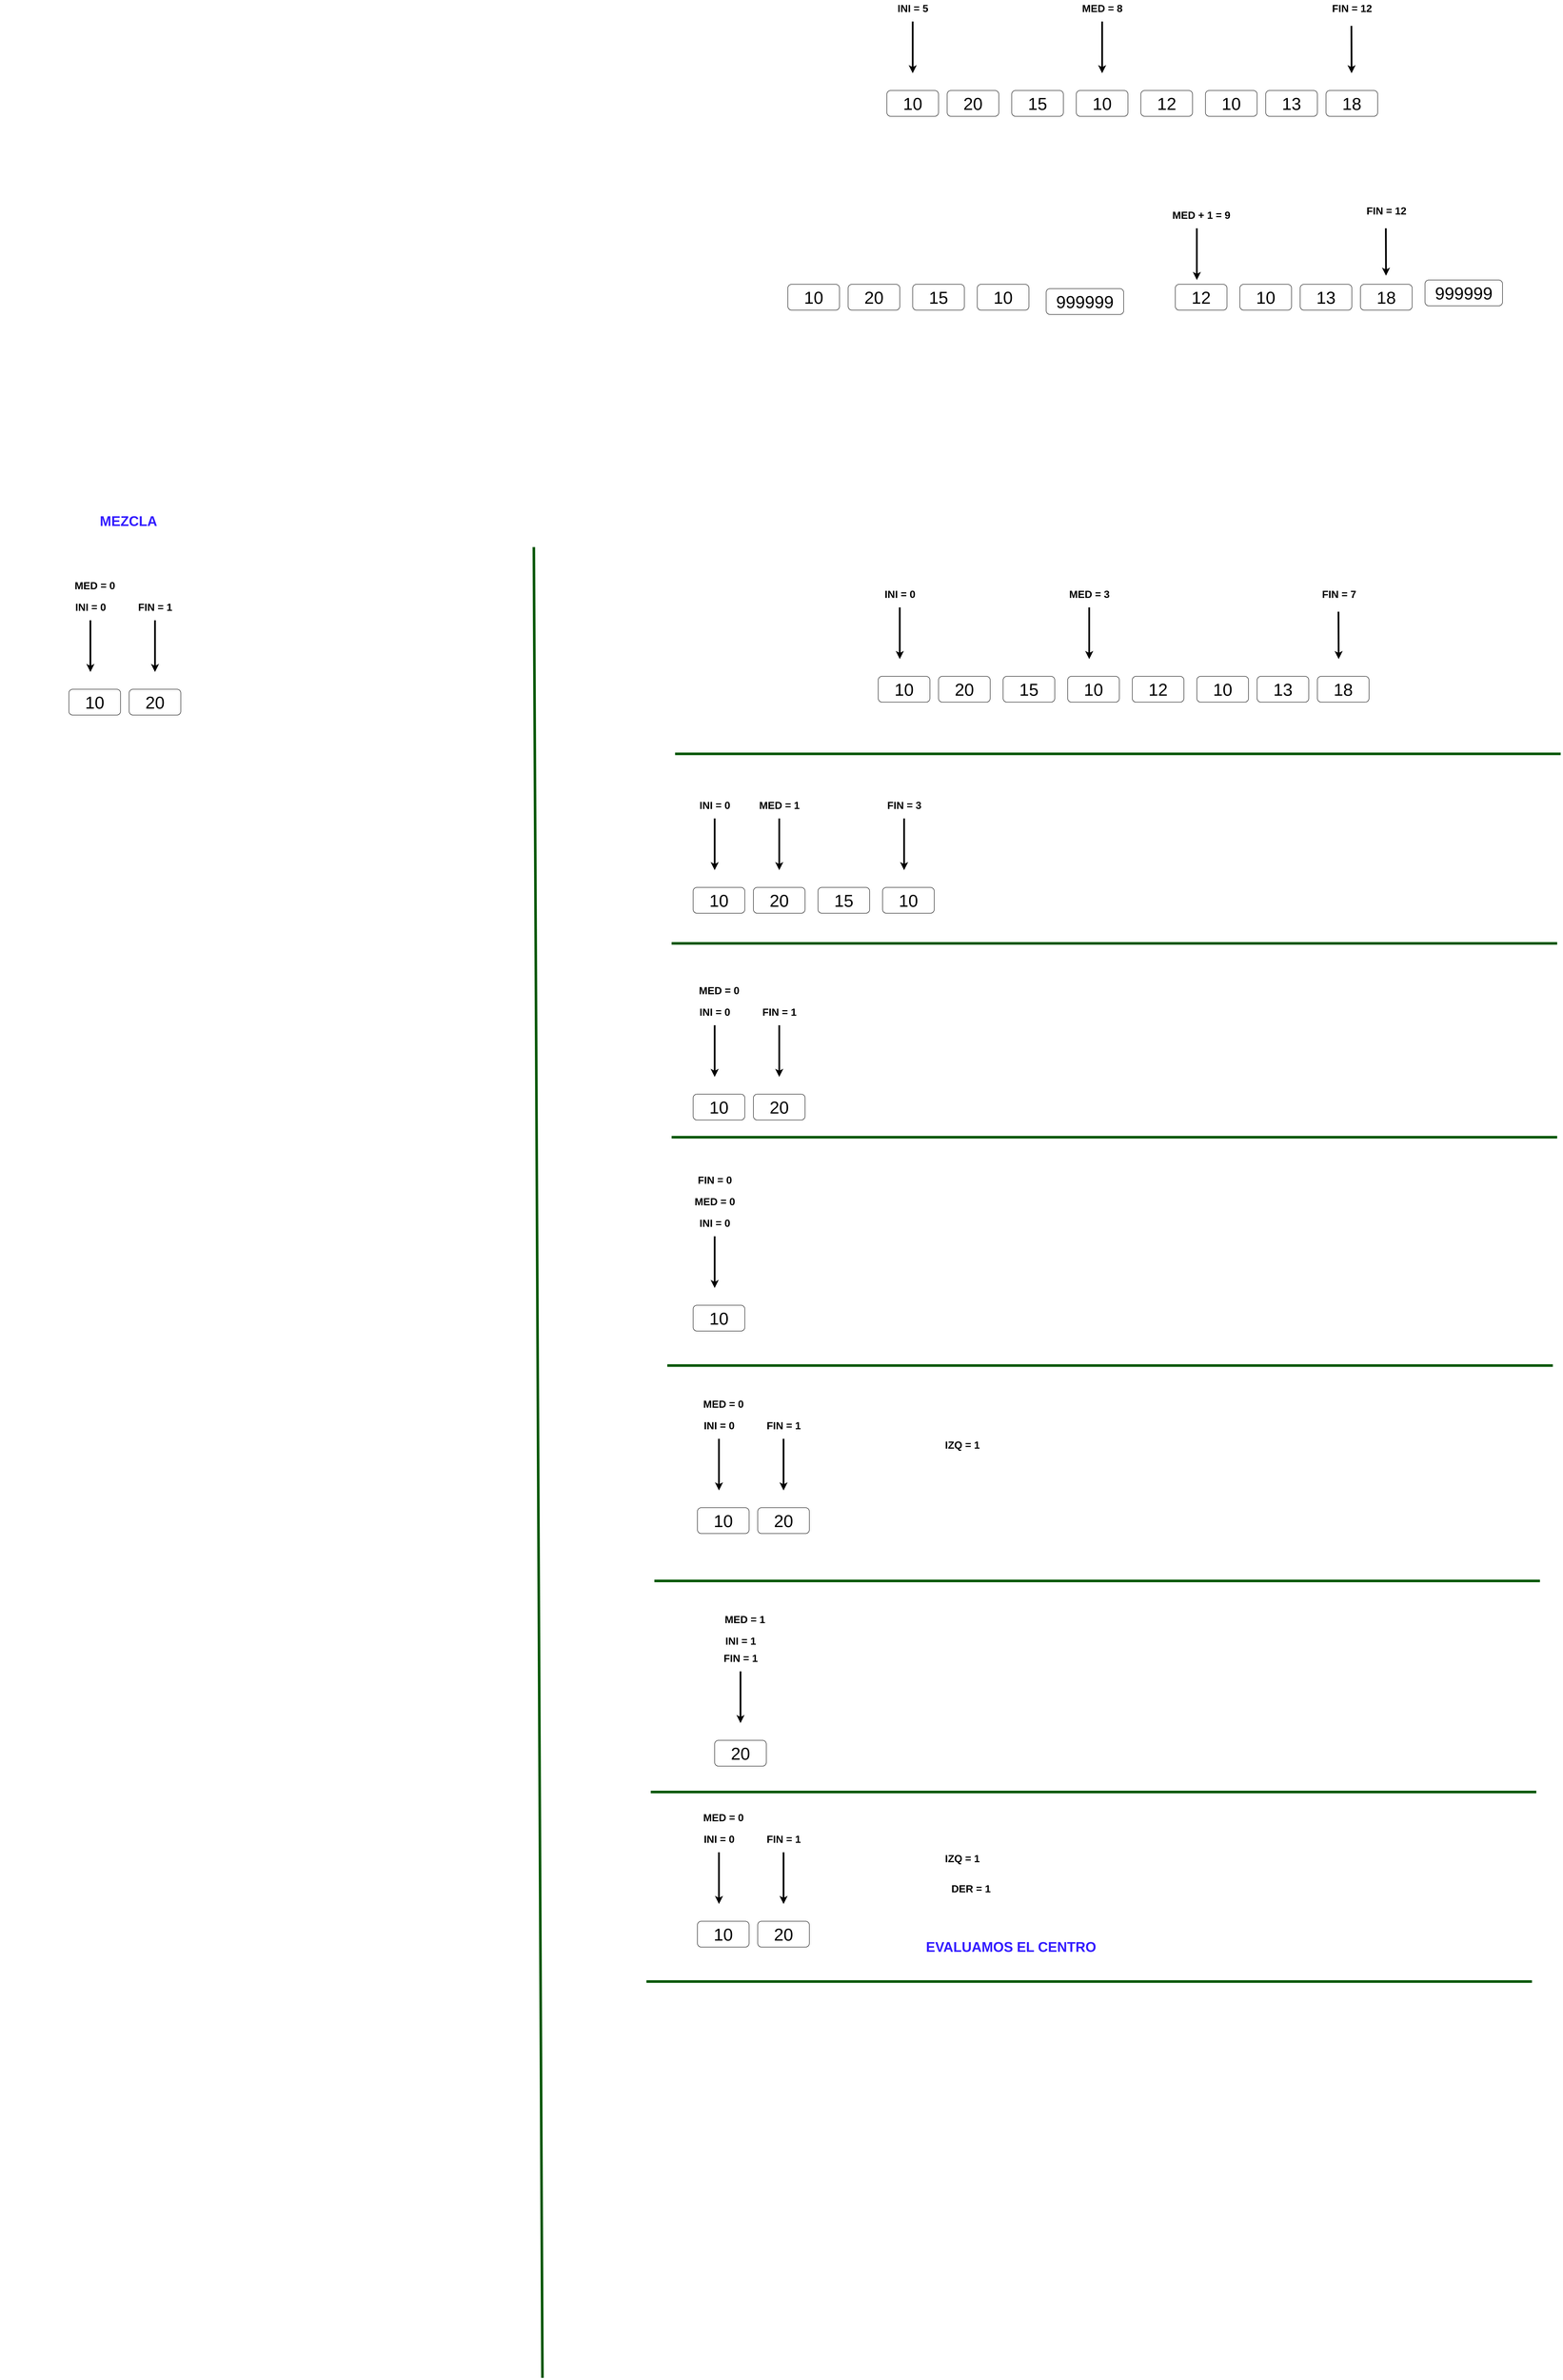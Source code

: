<mxfile version="25.0.1">
  <diagram name="Page-1" id="xUl_omEMyWpo5qpiH_Az">
    <mxGraphModel dx="4593" dy="2645" grid="1" gridSize="10" guides="1" tooltips="1" connect="1" arrows="1" fold="1" page="0" pageScale="1" pageWidth="850" pageHeight="1100" math="0" shadow="0">
      <root>
        <mxCell id="0" />
        <mxCell id="1" parent="0" />
        <mxCell id="zFTAgLNVGixjGtpfd0Rs-2" value="&lt;font style=&quot;font-size: 40px;&quot;&gt;10&lt;/font&gt;" style="rounded=1;whiteSpace=wrap;html=1;" parent="1" vertex="1">
          <mxGeometry x="-580" y="220" width="120" height="60" as="geometry" />
        </mxCell>
        <mxCell id="zFTAgLNVGixjGtpfd0Rs-3" value="&lt;font style=&quot;font-size: 40px;&quot;&gt;20&lt;/font&gt;" style="rounded=1;whiteSpace=wrap;html=1;" parent="1" vertex="1">
          <mxGeometry x="-440" y="220" width="120" height="60" as="geometry" />
        </mxCell>
        <mxCell id="zFTAgLNVGixjGtpfd0Rs-4" value="&lt;font style=&quot;font-size: 40px;&quot;&gt;15&lt;/font&gt;" style="rounded=1;whiteSpace=wrap;html=1;" parent="1" vertex="1">
          <mxGeometry x="-290" y="220" width="120" height="60" as="geometry" />
        </mxCell>
        <mxCell id="zFTAgLNVGixjGtpfd0Rs-5" value="&lt;font style=&quot;font-size: 40px;&quot;&gt;10&lt;/font&gt;" style="rounded=1;whiteSpace=wrap;html=1;" parent="1" vertex="1">
          <mxGeometry x="-140" y="220" width="120" height="60" as="geometry" />
        </mxCell>
        <mxCell id="zFTAgLNVGixjGtpfd0Rs-6" value="&lt;font style=&quot;font-size: 40px;&quot;&gt;10&lt;/font&gt;" style="rounded=1;whiteSpace=wrap;html=1;" parent="1" vertex="1">
          <mxGeometry x="160" y="220" width="120" height="60" as="geometry" />
        </mxCell>
        <mxCell id="zFTAgLNVGixjGtpfd0Rs-7" value="&lt;font style=&quot;font-size: 40px;&quot;&gt;12&lt;/font&gt;" style="rounded=1;whiteSpace=wrap;html=1;" parent="1" vertex="1">
          <mxGeometry x="10" y="220" width="120" height="60" as="geometry" />
        </mxCell>
        <mxCell id="zFTAgLNVGixjGtpfd0Rs-8" value="&lt;font style=&quot;font-size: 40px;&quot;&gt;13&lt;/font&gt;" style="rounded=1;whiteSpace=wrap;html=1;" parent="1" vertex="1">
          <mxGeometry x="300" y="220" width="120" height="60" as="geometry" />
        </mxCell>
        <mxCell id="zFTAgLNVGixjGtpfd0Rs-9" value="&lt;font style=&quot;font-size: 40px;&quot;&gt;18&lt;/font&gt;" style="rounded=1;whiteSpace=wrap;html=1;" parent="1" vertex="1">
          <mxGeometry x="440" y="220" width="120" height="60" as="geometry" />
        </mxCell>
        <mxCell id="zFTAgLNVGixjGtpfd0Rs-10" value="" style="endArrow=classic;html=1;rounded=0;strokeWidth=4;" parent="1" edge="1">
          <mxGeometry width="50" height="50" relative="1" as="geometry">
            <mxPoint x="-530" y="60" as="sourcePoint" />
            <mxPoint x="-530" y="180" as="targetPoint" />
          </mxGeometry>
        </mxCell>
        <mxCell id="zFTAgLNVGixjGtpfd0Rs-12" value="INI = 0" style="text;strokeColor=none;fillColor=none;html=1;fontSize=24;fontStyle=1;verticalAlign=middle;align=center;" parent="1" vertex="1">
          <mxGeometry x="-580" y="10" width="100" height="40" as="geometry" />
        </mxCell>
        <mxCell id="zFTAgLNVGixjGtpfd0Rs-13" value="MED = 3" style="text;strokeColor=none;fillColor=none;html=1;fontSize=24;fontStyle=1;verticalAlign=middle;align=center;" parent="1" vertex="1">
          <mxGeometry x="-140" y="10" width="100" height="40" as="geometry" />
        </mxCell>
        <mxCell id="zFTAgLNVGixjGtpfd0Rs-14" value="FIN = 7" style="text;strokeColor=none;fillColor=none;html=1;fontSize=24;fontStyle=1;verticalAlign=middle;align=center;" parent="1" vertex="1">
          <mxGeometry x="440" y="10" width="100" height="40" as="geometry" />
        </mxCell>
        <mxCell id="zFTAgLNVGixjGtpfd0Rs-15" value="" style="endArrow=classic;html=1;rounded=0;strokeWidth=4;" parent="1" edge="1">
          <mxGeometry width="50" height="50" relative="1" as="geometry">
            <mxPoint x="-90" y="60" as="sourcePoint" />
            <mxPoint x="-90" y="180" as="targetPoint" />
          </mxGeometry>
        </mxCell>
        <mxCell id="zFTAgLNVGixjGtpfd0Rs-16" value="" style="endArrow=classic;html=1;rounded=0;strokeWidth=4;" parent="1" edge="1">
          <mxGeometry width="50" height="50" relative="1" as="geometry">
            <mxPoint x="489" y="70" as="sourcePoint" />
            <mxPoint x="489.41" y="180" as="targetPoint" />
          </mxGeometry>
        </mxCell>
        <mxCell id="zFTAgLNVGixjGtpfd0Rs-17" value="" style="endArrow=none;html=1;rounded=0;fillColor=#008a00;strokeColor=#005700;strokeWidth=6;" parent="1" edge="1">
          <mxGeometry width="50" height="50" relative="1" as="geometry">
            <mxPoint x="-1051.882" y="400" as="sourcePoint" />
            <mxPoint x="1005.059" y="400" as="targetPoint" />
          </mxGeometry>
        </mxCell>
        <mxCell id="zFTAgLNVGixjGtpfd0Rs-18" value="&lt;font style=&quot;font-size: 40px;&quot;&gt;10&lt;/font&gt;" style="rounded=1;whiteSpace=wrap;html=1;" parent="1" vertex="1">
          <mxGeometry x="-1010" y="710" width="120" height="60" as="geometry" />
        </mxCell>
        <mxCell id="zFTAgLNVGixjGtpfd0Rs-19" value="&lt;font style=&quot;font-size: 40px;&quot;&gt;20&lt;/font&gt;" style="rounded=1;whiteSpace=wrap;html=1;" parent="1" vertex="1">
          <mxGeometry x="-870" y="710" width="120" height="60" as="geometry" />
        </mxCell>
        <mxCell id="zFTAgLNVGixjGtpfd0Rs-20" value="&lt;font style=&quot;font-size: 40px;&quot;&gt;15&lt;/font&gt;" style="rounded=1;whiteSpace=wrap;html=1;" parent="1" vertex="1">
          <mxGeometry x="-720" y="710" width="120" height="60" as="geometry" />
        </mxCell>
        <mxCell id="zFTAgLNVGixjGtpfd0Rs-21" value="&lt;font style=&quot;font-size: 40px;&quot;&gt;10&lt;/font&gt;" style="rounded=1;whiteSpace=wrap;html=1;" parent="1" vertex="1">
          <mxGeometry x="-570" y="710" width="120" height="60" as="geometry" />
        </mxCell>
        <mxCell id="zFTAgLNVGixjGtpfd0Rs-22" value="" style="endArrow=classic;html=1;rounded=0;strokeWidth=4;" parent="1" edge="1">
          <mxGeometry width="50" height="50" relative="1" as="geometry">
            <mxPoint x="-960" y="550" as="sourcePoint" />
            <mxPoint x="-960" y="670" as="targetPoint" />
          </mxGeometry>
        </mxCell>
        <mxCell id="zFTAgLNVGixjGtpfd0Rs-23" value="INI = 0" style="text;strokeColor=none;fillColor=none;html=1;fontSize=24;fontStyle=1;verticalAlign=middle;align=center;" parent="1" vertex="1">
          <mxGeometry x="-1010" y="500" width="100" height="40" as="geometry" />
        </mxCell>
        <mxCell id="zFTAgLNVGixjGtpfd0Rs-24" value="FIN = 3" style="text;strokeColor=none;fillColor=none;html=1;fontSize=24;fontStyle=1;verticalAlign=middle;align=center;" parent="1" vertex="1">
          <mxGeometry x="-570" y="500" width="100" height="40" as="geometry" />
        </mxCell>
        <mxCell id="zFTAgLNVGixjGtpfd0Rs-25" value="" style="endArrow=classic;html=1;rounded=0;strokeWidth=4;" parent="1" edge="1">
          <mxGeometry width="50" height="50" relative="1" as="geometry">
            <mxPoint x="-520" y="550" as="sourcePoint" />
            <mxPoint x="-520" y="670" as="targetPoint" />
          </mxGeometry>
        </mxCell>
        <mxCell id="zFTAgLNVGixjGtpfd0Rs-26" value="MED = 1" style="text;strokeColor=none;fillColor=none;html=1;fontSize=24;fontStyle=1;verticalAlign=middle;align=center;" parent="1" vertex="1">
          <mxGeometry x="-860" y="500" width="100" height="40" as="geometry" />
        </mxCell>
        <mxCell id="zFTAgLNVGixjGtpfd0Rs-27" value="" style="endArrow=classic;html=1;rounded=0;strokeWidth=4;" parent="1" edge="1">
          <mxGeometry width="50" height="50" relative="1" as="geometry">
            <mxPoint x="-810" y="550" as="sourcePoint" />
            <mxPoint x="-810" y="670" as="targetPoint" />
          </mxGeometry>
        </mxCell>
        <mxCell id="zFTAgLNVGixjGtpfd0Rs-28" value="&lt;font style=&quot;font-size: 40px;&quot;&gt;10&lt;/font&gt;" style="rounded=1;whiteSpace=wrap;html=1;" parent="1" vertex="1">
          <mxGeometry x="-1010" y="1190" width="120" height="60" as="geometry" />
        </mxCell>
        <mxCell id="zFTAgLNVGixjGtpfd0Rs-29" value="&lt;font style=&quot;font-size: 40px;&quot;&gt;20&lt;/font&gt;" style="rounded=1;whiteSpace=wrap;html=1;" parent="1" vertex="1">
          <mxGeometry x="-870" y="1190" width="120" height="60" as="geometry" />
        </mxCell>
        <mxCell id="zFTAgLNVGixjGtpfd0Rs-30" value="" style="endArrow=classic;html=1;rounded=0;strokeWidth=4;" parent="1" edge="1">
          <mxGeometry width="50" height="50" relative="1" as="geometry">
            <mxPoint x="-960" y="1030" as="sourcePoint" />
            <mxPoint x="-960" y="1150" as="targetPoint" />
          </mxGeometry>
        </mxCell>
        <mxCell id="zFTAgLNVGixjGtpfd0Rs-31" value="INI = 0" style="text;strokeColor=none;fillColor=none;html=1;fontSize=24;fontStyle=1;verticalAlign=middle;align=center;" parent="1" vertex="1">
          <mxGeometry x="-1010" y="980" width="100" height="40" as="geometry" />
        </mxCell>
        <mxCell id="zFTAgLNVGixjGtpfd0Rs-32" value="FIN = 1" style="text;strokeColor=none;fillColor=none;html=1;fontSize=24;fontStyle=1;verticalAlign=middle;align=center;" parent="1" vertex="1">
          <mxGeometry x="-860" y="980" width="100" height="40" as="geometry" />
        </mxCell>
        <mxCell id="zFTAgLNVGixjGtpfd0Rs-33" value="" style="endArrow=classic;html=1;rounded=0;strokeWidth=4;" parent="1" edge="1">
          <mxGeometry width="50" height="50" relative="1" as="geometry">
            <mxPoint x="-810" y="1030" as="sourcePoint" />
            <mxPoint x="-810" y="1150" as="targetPoint" />
          </mxGeometry>
        </mxCell>
        <mxCell id="zFTAgLNVGixjGtpfd0Rs-34" value="" style="endArrow=none;html=1;rounded=0;fillColor=#008a00;strokeColor=#005700;strokeWidth=6;" parent="1" edge="1">
          <mxGeometry width="50" height="50" relative="1" as="geometry">
            <mxPoint x="-1060.002" y="840" as="sourcePoint" />
            <mxPoint x="996.939" y="840" as="targetPoint" />
          </mxGeometry>
        </mxCell>
        <mxCell id="zFTAgLNVGixjGtpfd0Rs-35" value="MED = 0" style="text;strokeColor=none;fillColor=none;html=1;fontSize=24;fontStyle=1;verticalAlign=middle;align=center;" parent="1" vertex="1">
          <mxGeometry x="-1000" y="930" width="100" height="40" as="geometry" />
        </mxCell>
        <mxCell id="zFTAgLNVGixjGtpfd0Rs-36" value="" style="endArrow=none;html=1;rounded=0;fillColor=#008a00;strokeColor=#005700;strokeWidth=6;" parent="1" edge="1">
          <mxGeometry width="50" height="50" relative="1" as="geometry">
            <mxPoint x="-1060.002" y="1290" as="sourcePoint" />
            <mxPoint x="996.939" y="1290" as="targetPoint" />
          </mxGeometry>
        </mxCell>
        <mxCell id="zFTAgLNVGixjGtpfd0Rs-37" value="&lt;font style=&quot;font-size: 40px;&quot;&gt;10&lt;/font&gt;" style="rounded=1;whiteSpace=wrap;html=1;" parent="1" vertex="1">
          <mxGeometry x="-1010" y="1680" width="120" height="60" as="geometry" />
        </mxCell>
        <mxCell id="zFTAgLNVGixjGtpfd0Rs-39" value="" style="endArrow=classic;html=1;rounded=0;strokeWidth=4;" parent="1" edge="1">
          <mxGeometry width="50" height="50" relative="1" as="geometry">
            <mxPoint x="-960" y="1520" as="sourcePoint" />
            <mxPoint x="-960" y="1640" as="targetPoint" />
          </mxGeometry>
        </mxCell>
        <mxCell id="zFTAgLNVGixjGtpfd0Rs-40" value="INI = 0" style="text;strokeColor=none;fillColor=none;html=1;fontSize=24;fontStyle=1;verticalAlign=middle;align=center;" parent="1" vertex="1">
          <mxGeometry x="-1010" y="1470" width="100" height="40" as="geometry" />
        </mxCell>
        <mxCell id="zFTAgLNVGixjGtpfd0Rs-43" value="MED = 0" style="text;strokeColor=none;fillColor=none;html=1;fontSize=24;fontStyle=1;verticalAlign=middle;align=center;" parent="1" vertex="1">
          <mxGeometry x="-1010" y="1420" width="100" height="40" as="geometry" />
        </mxCell>
        <mxCell id="zFTAgLNVGixjGtpfd0Rs-48" value="FIN = 0" style="text;strokeColor=none;fillColor=none;html=1;fontSize=24;fontStyle=1;verticalAlign=middle;align=center;" parent="1" vertex="1">
          <mxGeometry x="-1010" y="1370" width="100" height="40" as="geometry" />
        </mxCell>
        <mxCell id="zFTAgLNVGixjGtpfd0Rs-49" value="" style="endArrow=none;html=1;rounded=0;fillColor=#008a00;strokeColor=#005700;strokeWidth=6;" parent="1" edge="1">
          <mxGeometry width="50" height="50" relative="1" as="geometry">
            <mxPoint x="-1070.002" y="1820" as="sourcePoint" />
            <mxPoint x="986.939" y="1820" as="targetPoint" />
          </mxGeometry>
        </mxCell>
        <mxCell id="zFTAgLNVGixjGtpfd0Rs-50" value="&lt;font style=&quot;font-size: 40px;&quot;&gt;10&lt;/font&gt;" style="rounded=1;whiteSpace=wrap;html=1;" parent="1" vertex="1">
          <mxGeometry x="-1000" y="2150" width="120" height="60" as="geometry" />
        </mxCell>
        <mxCell id="zFTAgLNVGixjGtpfd0Rs-51" value="&lt;font style=&quot;font-size: 40px;&quot;&gt;20&lt;/font&gt;" style="rounded=1;whiteSpace=wrap;html=1;" parent="1" vertex="1">
          <mxGeometry x="-860" y="2150" width="120" height="60" as="geometry" />
        </mxCell>
        <mxCell id="zFTAgLNVGixjGtpfd0Rs-52" value="" style="endArrow=classic;html=1;rounded=0;strokeWidth=4;" parent="1" edge="1">
          <mxGeometry width="50" height="50" relative="1" as="geometry">
            <mxPoint x="-950" y="1990" as="sourcePoint" />
            <mxPoint x="-950" y="2110" as="targetPoint" />
          </mxGeometry>
        </mxCell>
        <mxCell id="zFTAgLNVGixjGtpfd0Rs-53" value="INI = 0" style="text;strokeColor=none;fillColor=none;html=1;fontSize=24;fontStyle=1;verticalAlign=middle;align=center;" parent="1" vertex="1">
          <mxGeometry x="-1000" y="1940" width="100" height="40" as="geometry" />
        </mxCell>
        <mxCell id="zFTAgLNVGixjGtpfd0Rs-54" value="FIN = 1" style="text;strokeColor=none;fillColor=none;html=1;fontSize=24;fontStyle=1;verticalAlign=middle;align=center;" parent="1" vertex="1">
          <mxGeometry x="-850" y="1940" width="100" height="40" as="geometry" />
        </mxCell>
        <mxCell id="zFTAgLNVGixjGtpfd0Rs-55" value="" style="endArrow=classic;html=1;rounded=0;strokeWidth=4;" parent="1" edge="1">
          <mxGeometry width="50" height="50" relative="1" as="geometry">
            <mxPoint x="-800" y="1990" as="sourcePoint" />
            <mxPoint x="-800" y="2110" as="targetPoint" />
          </mxGeometry>
        </mxCell>
        <mxCell id="zFTAgLNVGixjGtpfd0Rs-56" value="MED = 0" style="text;strokeColor=none;fillColor=none;html=1;fontSize=24;fontStyle=1;verticalAlign=middle;align=center;" parent="1" vertex="1">
          <mxGeometry x="-990" y="1890" width="100" height="40" as="geometry" />
        </mxCell>
        <mxCell id="zFTAgLNVGixjGtpfd0Rs-57" value="IZQ = 1" style="text;strokeColor=none;fillColor=none;html=1;fontSize=24;fontStyle=1;verticalAlign=middle;align=center;" parent="1" vertex="1">
          <mxGeometry x="-480" y="1980" width="190" height="50" as="geometry" />
        </mxCell>
        <mxCell id="zFTAgLNVGixjGtpfd0Rs-58" value="" style="endArrow=none;html=1;rounded=0;fillColor=#008a00;strokeColor=#005700;strokeWidth=6;" parent="1" edge="1">
          <mxGeometry width="50" height="50" relative="1" as="geometry">
            <mxPoint x="-1100.002" y="2320" as="sourcePoint" />
            <mxPoint x="956.939" y="2320" as="targetPoint" />
          </mxGeometry>
        </mxCell>
        <mxCell id="zFTAgLNVGixjGtpfd0Rs-59" value="&lt;font style=&quot;font-size: 40px;&quot;&gt;20&lt;/font&gt;" style="rounded=1;whiteSpace=wrap;html=1;" parent="1" vertex="1">
          <mxGeometry x="-960" y="2690" width="120" height="60" as="geometry" />
        </mxCell>
        <mxCell id="zFTAgLNVGixjGtpfd0Rs-60" value="FIN = 1" style="text;strokeColor=none;fillColor=none;html=1;fontSize=24;fontStyle=1;verticalAlign=middle;align=center;" parent="1" vertex="1">
          <mxGeometry x="-950" y="2480" width="100" height="40" as="geometry" />
        </mxCell>
        <mxCell id="zFTAgLNVGixjGtpfd0Rs-61" value="" style="endArrow=classic;html=1;rounded=0;strokeWidth=4;" parent="1" edge="1">
          <mxGeometry width="50" height="50" relative="1" as="geometry">
            <mxPoint x="-900" y="2530" as="sourcePoint" />
            <mxPoint x="-900" y="2650" as="targetPoint" />
          </mxGeometry>
        </mxCell>
        <mxCell id="zFTAgLNVGixjGtpfd0Rs-62" value="INI = 1" style="text;strokeColor=none;fillColor=none;html=1;fontSize=24;fontStyle=1;verticalAlign=middle;align=center;" parent="1" vertex="1">
          <mxGeometry x="-950" y="2440" width="100" height="40" as="geometry" />
        </mxCell>
        <mxCell id="zFTAgLNVGixjGtpfd0Rs-63" value="MED = 1" style="text;strokeColor=none;fillColor=none;html=1;fontSize=24;fontStyle=1;verticalAlign=middle;align=center;" parent="1" vertex="1">
          <mxGeometry x="-940" y="2390" width="100" height="40" as="geometry" />
        </mxCell>
        <mxCell id="zFTAgLNVGixjGtpfd0Rs-64" value="" style="endArrow=none;html=1;rounded=0;fillColor=#008a00;strokeColor=#005700;strokeWidth=6;" parent="1" edge="1">
          <mxGeometry width="50" height="50" relative="1" as="geometry">
            <mxPoint x="-1108.472" y="2810" as="sourcePoint" />
            <mxPoint x="948.469" y="2810" as="targetPoint" />
          </mxGeometry>
        </mxCell>
        <mxCell id="zFTAgLNVGixjGtpfd0Rs-65" value="&lt;font style=&quot;font-size: 40px;&quot;&gt;10&lt;/font&gt;" style="rounded=1;whiteSpace=wrap;html=1;" parent="1" vertex="1">
          <mxGeometry x="-1000" y="3110" width="120" height="60" as="geometry" />
        </mxCell>
        <mxCell id="zFTAgLNVGixjGtpfd0Rs-66" value="&lt;font style=&quot;font-size: 40px;&quot;&gt;20&lt;/font&gt;" style="rounded=1;whiteSpace=wrap;html=1;" parent="1" vertex="1">
          <mxGeometry x="-860" y="3110" width="120" height="60" as="geometry" />
        </mxCell>
        <mxCell id="zFTAgLNVGixjGtpfd0Rs-67" value="" style="endArrow=classic;html=1;rounded=0;strokeWidth=4;" parent="1" edge="1">
          <mxGeometry width="50" height="50" relative="1" as="geometry">
            <mxPoint x="-950" y="2950" as="sourcePoint" />
            <mxPoint x="-950" y="3070" as="targetPoint" />
          </mxGeometry>
        </mxCell>
        <mxCell id="zFTAgLNVGixjGtpfd0Rs-68" value="INI = 0" style="text;strokeColor=none;fillColor=none;html=1;fontSize=24;fontStyle=1;verticalAlign=middle;align=center;" parent="1" vertex="1">
          <mxGeometry x="-1000" y="2900" width="100" height="40" as="geometry" />
        </mxCell>
        <mxCell id="zFTAgLNVGixjGtpfd0Rs-69" value="FIN = 1" style="text;strokeColor=none;fillColor=none;html=1;fontSize=24;fontStyle=1;verticalAlign=middle;align=center;" parent="1" vertex="1">
          <mxGeometry x="-850" y="2900" width="100" height="40" as="geometry" />
        </mxCell>
        <mxCell id="zFTAgLNVGixjGtpfd0Rs-70" value="" style="endArrow=classic;html=1;rounded=0;strokeWidth=4;" parent="1" edge="1">
          <mxGeometry width="50" height="50" relative="1" as="geometry">
            <mxPoint x="-800" y="2950" as="sourcePoint" />
            <mxPoint x="-800" y="3070" as="targetPoint" />
          </mxGeometry>
        </mxCell>
        <mxCell id="zFTAgLNVGixjGtpfd0Rs-71" value="MED = 0" style="text;strokeColor=none;fillColor=none;html=1;fontSize=24;fontStyle=1;verticalAlign=middle;align=center;" parent="1" vertex="1">
          <mxGeometry x="-990" y="2850" width="100" height="40" as="geometry" />
        </mxCell>
        <mxCell id="zFTAgLNVGixjGtpfd0Rs-72" value="IZQ = 1" style="text;strokeColor=none;fillColor=none;html=1;fontSize=24;fontStyle=1;verticalAlign=middle;align=center;" parent="1" vertex="1">
          <mxGeometry x="-480" y="2940" width="190" height="50" as="geometry" />
        </mxCell>
        <mxCell id="zFTAgLNVGixjGtpfd0Rs-73" value="DER = 1" style="text;strokeColor=none;fillColor=none;html=1;fontSize=24;fontStyle=1;verticalAlign=middle;align=center;" parent="1" vertex="1">
          <mxGeometry x="-460" y="3010" width="190" height="50" as="geometry" />
        </mxCell>
        <mxCell id="zFTAgLNVGixjGtpfd0Rs-74" value="" style="endArrow=none;html=1;rounded=0;fillColor=#008a00;strokeColor=#005700;strokeWidth=6;" parent="1" edge="1">
          <mxGeometry width="50" height="50" relative="1" as="geometry">
            <mxPoint x="-1118.472" y="3250" as="sourcePoint" />
            <mxPoint x="938.469" y="3250" as="targetPoint" />
          </mxGeometry>
        </mxCell>
        <mxCell id="zFTAgLNVGixjGtpfd0Rs-75" value="&lt;font style=&quot;font-size: 32px;&quot; color=&quot;#331cff&quot;&gt;EVALUAMOS EL CENTRO&lt;/font&gt;" style="text;strokeColor=none;fillColor=none;html=1;fontSize=24;fontStyle=1;verticalAlign=middle;align=center;" parent="1" vertex="1">
          <mxGeometry x="-570" y="3150" width="595" height="40" as="geometry" />
        </mxCell>
        <mxCell id="zFTAgLNVGixjGtpfd0Rs-76" value="&lt;font style=&quot;font-size: 40px;&quot;&gt;10&lt;/font&gt;" style="rounded=1;whiteSpace=wrap;html=1;" parent="1" vertex="1">
          <mxGeometry x="-2460" y="250" width="120" height="60" as="geometry" />
        </mxCell>
        <mxCell id="zFTAgLNVGixjGtpfd0Rs-77" value="&lt;font style=&quot;font-size: 40px;&quot;&gt;20&lt;/font&gt;" style="rounded=1;whiteSpace=wrap;html=1;" parent="1" vertex="1">
          <mxGeometry x="-2320" y="250" width="120" height="60" as="geometry" />
        </mxCell>
        <mxCell id="zFTAgLNVGixjGtpfd0Rs-78" value="" style="endArrow=classic;html=1;rounded=0;strokeWidth=4;" parent="1" edge="1">
          <mxGeometry width="50" height="50" relative="1" as="geometry">
            <mxPoint x="-2410" y="90" as="sourcePoint" />
            <mxPoint x="-2410" y="210" as="targetPoint" />
          </mxGeometry>
        </mxCell>
        <mxCell id="zFTAgLNVGixjGtpfd0Rs-79" value="INI = 0" style="text;strokeColor=none;fillColor=none;html=1;fontSize=24;fontStyle=1;verticalAlign=middle;align=center;" parent="1" vertex="1">
          <mxGeometry x="-2460" y="40" width="100" height="40" as="geometry" />
        </mxCell>
        <mxCell id="zFTAgLNVGixjGtpfd0Rs-80" value="FIN = 1" style="text;strokeColor=none;fillColor=none;html=1;fontSize=24;fontStyle=1;verticalAlign=middle;align=center;" parent="1" vertex="1">
          <mxGeometry x="-2310" y="40" width="100" height="40" as="geometry" />
        </mxCell>
        <mxCell id="zFTAgLNVGixjGtpfd0Rs-81" value="" style="endArrow=classic;html=1;rounded=0;strokeWidth=4;" parent="1" edge="1">
          <mxGeometry width="50" height="50" relative="1" as="geometry">
            <mxPoint x="-2260" y="90" as="sourcePoint" />
            <mxPoint x="-2260" y="210" as="targetPoint" />
          </mxGeometry>
        </mxCell>
        <mxCell id="zFTAgLNVGixjGtpfd0Rs-82" value="MED = 0" style="text;strokeColor=none;fillColor=none;html=1;fontSize=24;fontStyle=1;verticalAlign=middle;align=center;" parent="1" vertex="1">
          <mxGeometry x="-2450" y="-10" width="100" height="40" as="geometry" />
        </mxCell>
        <mxCell id="zFTAgLNVGixjGtpfd0Rs-83" value="" style="endArrow=none;html=1;rounded=0;fillColor=#008a00;strokeColor=#005700;strokeWidth=6;" parent="1" edge="1">
          <mxGeometry width="50" height="50" relative="1" as="geometry">
            <mxPoint x="-1380" y="-80" as="sourcePoint" />
            <mxPoint x="-1360" y="4170" as="targetPoint" />
          </mxGeometry>
        </mxCell>
        <mxCell id="zFTAgLNVGixjGtpfd0Rs-84" value="&lt;font style=&quot;font-size: 32px;&quot; color=&quot;#331cff&quot;&gt;MEZCLA&lt;/font&gt;" style="text;strokeColor=none;fillColor=none;html=1;fontSize=24;fontStyle=1;verticalAlign=middle;align=center;" parent="1" vertex="1">
          <mxGeometry x="-2620" y="-210" width="595" height="140" as="geometry" />
        </mxCell>
        <mxCell id="zQlWSKxlVEfVXCLiMjsi-1" value="&lt;font style=&quot;font-size: 40px;&quot;&gt;10&lt;/font&gt;" style="rounded=1;whiteSpace=wrap;html=1;" vertex="1" parent="1">
          <mxGeometry x="-560" y="-1140" width="120" height="60" as="geometry" />
        </mxCell>
        <mxCell id="zQlWSKxlVEfVXCLiMjsi-2" value="&lt;font style=&quot;font-size: 40px;&quot;&gt;20&lt;/font&gt;" style="rounded=1;whiteSpace=wrap;html=1;" vertex="1" parent="1">
          <mxGeometry x="-420" y="-1140" width="120" height="60" as="geometry" />
        </mxCell>
        <mxCell id="zQlWSKxlVEfVXCLiMjsi-3" value="&lt;font style=&quot;font-size: 40px;&quot;&gt;15&lt;/font&gt;" style="rounded=1;whiteSpace=wrap;html=1;" vertex="1" parent="1">
          <mxGeometry x="-270" y="-1140" width="120" height="60" as="geometry" />
        </mxCell>
        <mxCell id="zQlWSKxlVEfVXCLiMjsi-4" value="&lt;font style=&quot;font-size: 40px;&quot;&gt;10&lt;/font&gt;" style="rounded=1;whiteSpace=wrap;html=1;" vertex="1" parent="1">
          <mxGeometry x="-120" y="-1140" width="120" height="60" as="geometry" />
        </mxCell>
        <mxCell id="zQlWSKxlVEfVXCLiMjsi-5" value="&lt;font style=&quot;font-size: 40px;&quot;&gt;10&lt;/font&gt;" style="rounded=1;whiteSpace=wrap;html=1;" vertex="1" parent="1">
          <mxGeometry x="180" y="-1140" width="120" height="60" as="geometry" />
        </mxCell>
        <mxCell id="zQlWSKxlVEfVXCLiMjsi-6" value="&lt;font style=&quot;font-size: 40px;&quot;&gt;12&lt;/font&gt;" style="rounded=1;whiteSpace=wrap;html=1;" vertex="1" parent="1">
          <mxGeometry x="30" y="-1140" width="120" height="60" as="geometry" />
        </mxCell>
        <mxCell id="zQlWSKxlVEfVXCLiMjsi-7" value="&lt;font style=&quot;font-size: 40px;&quot;&gt;13&lt;/font&gt;" style="rounded=1;whiteSpace=wrap;html=1;" vertex="1" parent="1">
          <mxGeometry x="320" y="-1140" width="120" height="60" as="geometry" />
        </mxCell>
        <mxCell id="zQlWSKxlVEfVXCLiMjsi-8" value="&lt;font style=&quot;font-size: 40px;&quot;&gt;18&lt;/font&gt;" style="rounded=1;whiteSpace=wrap;html=1;" vertex="1" parent="1">
          <mxGeometry x="460" y="-1140" width="120" height="60" as="geometry" />
        </mxCell>
        <mxCell id="zQlWSKxlVEfVXCLiMjsi-9" value="" style="endArrow=classic;html=1;rounded=0;strokeWidth=4;" edge="1" parent="1">
          <mxGeometry width="50" height="50" relative="1" as="geometry">
            <mxPoint x="-500" y="-1300" as="sourcePoint" />
            <mxPoint x="-500" y="-1180" as="targetPoint" />
          </mxGeometry>
        </mxCell>
        <mxCell id="zQlWSKxlVEfVXCLiMjsi-10" value="INI = 5" style="text;strokeColor=none;fillColor=none;html=1;fontSize=24;fontStyle=1;verticalAlign=middle;align=center;" vertex="1" parent="1">
          <mxGeometry x="-550" y="-1350" width="100" height="40" as="geometry" />
        </mxCell>
        <mxCell id="zQlWSKxlVEfVXCLiMjsi-11" value="MED = 8" style="text;strokeColor=none;fillColor=none;html=1;fontSize=24;fontStyle=1;verticalAlign=middle;align=center;" vertex="1" parent="1">
          <mxGeometry x="-110" y="-1350" width="100" height="40" as="geometry" />
        </mxCell>
        <mxCell id="zQlWSKxlVEfVXCLiMjsi-12" value="FIN = 12" style="text;strokeColor=none;fillColor=none;html=1;fontSize=24;fontStyle=1;verticalAlign=middle;align=center;" vertex="1" parent="1">
          <mxGeometry x="470" y="-1350" width="100" height="40" as="geometry" />
        </mxCell>
        <mxCell id="zQlWSKxlVEfVXCLiMjsi-13" value="" style="endArrow=classic;html=1;rounded=0;strokeWidth=4;" edge="1" parent="1">
          <mxGeometry width="50" height="50" relative="1" as="geometry">
            <mxPoint x="-60" y="-1300" as="sourcePoint" />
            <mxPoint x="-60" y="-1180" as="targetPoint" />
          </mxGeometry>
        </mxCell>
        <mxCell id="zQlWSKxlVEfVXCLiMjsi-14" value="" style="endArrow=classic;html=1;rounded=0;strokeWidth=4;" edge="1" parent="1">
          <mxGeometry width="50" height="50" relative="1" as="geometry">
            <mxPoint x="519" y="-1290" as="sourcePoint" />
            <mxPoint x="519.41" y="-1180" as="targetPoint" />
          </mxGeometry>
        </mxCell>
        <mxCell id="zQlWSKxlVEfVXCLiMjsi-15" value="&lt;font style=&quot;font-size: 40px;&quot;&gt;10&lt;/font&gt;" style="rounded=1;whiteSpace=wrap;html=1;" vertex="1" parent="1">
          <mxGeometry x="-790" y="-690" width="120" height="60" as="geometry" />
        </mxCell>
        <mxCell id="zQlWSKxlVEfVXCLiMjsi-16" value="&lt;font style=&quot;font-size: 40px;&quot;&gt;20&lt;/font&gt;" style="rounded=1;whiteSpace=wrap;html=1;" vertex="1" parent="1">
          <mxGeometry x="-650" y="-690" width="120" height="60" as="geometry" />
        </mxCell>
        <mxCell id="zQlWSKxlVEfVXCLiMjsi-17" value="&lt;font style=&quot;font-size: 40px;&quot;&gt;15&lt;/font&gt;" style="rounded=1;whiteSpace=wrap;html=1;" vertex="1" parent="1">
          <mxGeometry x="-500" y="-690" width="120" height="60" as="geometry" />
        </mxCell>
        <mxCell id="zQlWSKxlVEfVXCLiMjsi-18" value="&lt;font style=&quot;font-size: 40px;&quot;&gt;10&lt;/font&gt;" style="rounded=1;whiteSpace=wrap;html=1;" vertex="1" parent="1">
          <mxGeometry x="-350" y="-690" width="120" height="60" as="geometry" />
        </mxCell>
        <mxCell id="zQlWSKxlVEfVXCLiMjsi-22" value="&lt;font style=&quot;font-size: 40px;&quot;&gt;10&lt;/font&gt;" style="rounded=1;whiteSpace=wrap;html=1;" vertex="1" parent="1">
          <mxGeometry x="260" y="-690" width="120" height="60" as="geometry" />
        </mxCell>
        <mxCell id="zQlWSKxlVEfVXCLiMjsi-23" value="&lt;font style=&quot;font-size: 40px;&quot;&gt;12&lt;/font&gt;" style="rounded=1;whiteSpace=wrap;html=1;" vertex="1" parent="1">
          <mxGeometry x="110" y="-690" width="120" height="60" as="geometry" />
        </mxCell>
        <mxCell id="zQlWSKxlVEfVXCLiMjsi-24" value="&lt;font style=&quot;font-size: 40px;&quot;&gt;13&lt;/font&gt;" style="rounded=1;whiteSpace=wrap;html=1;" vertex="1" parent="1">
          <mxGeometry x="400" y="-690" width="120" height="60" as="geometry" />
        </mxCell>
        <mxCell id="zQlWSKxlVEfVXCLiMjsi-25" value="&lt;font style=&quot;font-size: 40px;&quot;&gt;18&lt;/font&gt;" style="rounded=1;whiteSpace=wrap;html=1;" vertex="1" parent="1">
          <mxGeometry x="540" y="-690" width="120" height="60" as="geometry" />
        </mxCell>
        <mxCell id="zQlWSKxlVEfVXCLiMjsi-26" value="MED + 1 = 9" style="text;strokeColor=none;fillColor=none;html=1;fontSize=24;fontStyle=1;verticalAlign=middle;align=center;" vertex="1" parent="1">
          <mxGeometry x="50" y="-870" width="240" height="40" as="geometry" />
        </mxCell>
        <mxCell id="zQlWSKxlVEfVXCLiMjsi-27" value="" style="endArrow=classic;html=1;rounded=0;strokeWidth=4;" edge="1" parent="1">
          <mxGeometry width="50" height="50" relative="1" as="geometry">
            <mxPoint x="160" y="-820" as="sourcePoint" />
            <mxPoint x="160" y="-700" as="targetPoint" />
          </mxGeometry>
        </mxCell>
        <mxCell id="zQlWSKxlVEfVXCLiMjsi-30" value="FIN = 12" style="text;strokeColor=none;fillColor=none;html=1;fontSize=24;fontStyle=1;verticalAlign=middle;align=center;" vertex="1" parent="1">
          <mxGeometry x="550" y="-880" width="100" height="40" as="geometry" />
        </mxCell>
        <mxCell id="zQlWSKxlVEfVXCLiMjsi-31" value="" style="endArrow=classic;html=1;rounded=0;strokeWidth=4;" edge="1" parent="1">
          <mxGeometry width="50" height="50" relative="1" as="geometry">
            <mxPoint x="599" y="-820" as="sourcePoint" />
            <mxPoint x="599.41" y="-710" as="targetPoint" />
          </mxGeometry>
        </mxCell>
        <mxCell id="zQlWSKxlVEfVXCLiMjsi-32" value="&lt;span style=&quot;font-size: 40px;&quot;&gt;999999&lt;/span&gt;" style="rounded=1;whiteSpace=wrap;html=1;" vertex="1" parent="1">
          <mxGeometry x="-190" y="-680" width="180" height="60" as="geometry" />
        </mxCell>
        <mxCell id="zQlWSKxlVEfVXCLiMjsi-33" value="&lt;span style=&quot;font-size: 40px;&quot;&gt;999999&lt;/span&gt;" style="rounded=1;whiteSpace=wrap;html=1;" vertex="1" parent="1">
          <mxGeometry x="690" y="-700" width="180" height="60" as="geometry" />
        </mxCell>
      </root>
    </mxGraphModel>
  </diagram>
</mxfile>
